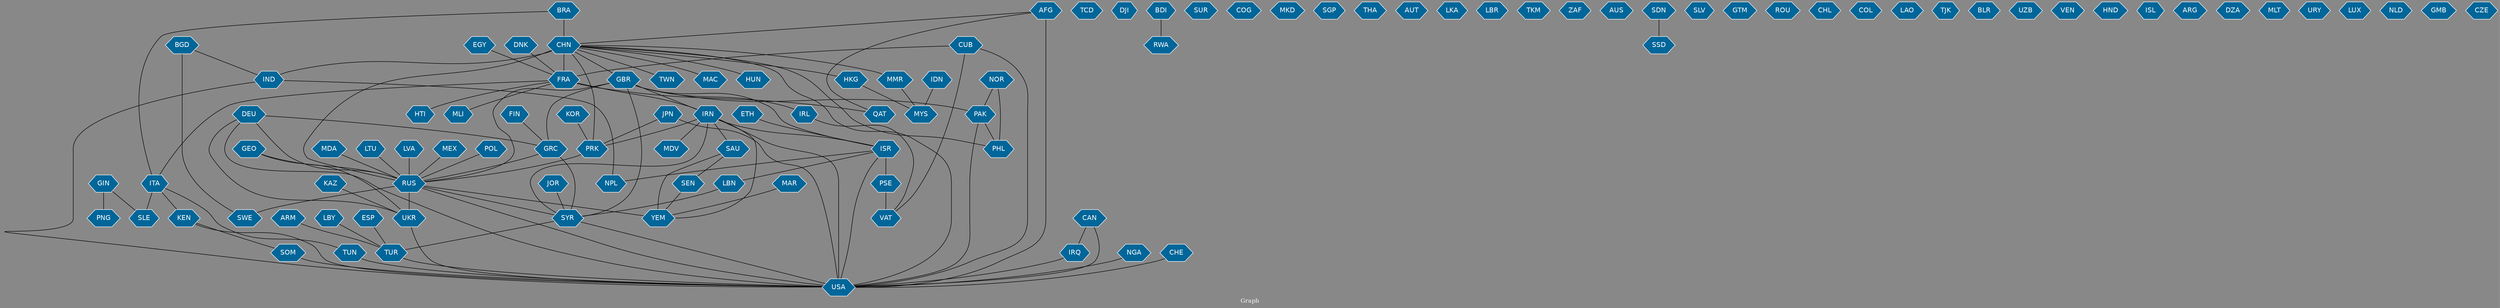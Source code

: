 // Countries together in item graph
graph {
	graph [bgcolor="#888888" fontcolor=white fontsize=12 label="Graph" outputorder=edgesfirst overlap=prism]
	node [color=white fillcolor="#006699" fontcolor=white fontname=Helvetica shape=hexagon style=filled]
	edge [arrowhead=open color=black fontcolor=white fontname=Courier fontsize=12]
		PAK [label=PAK]
		ISR [label=ISR]
		IRN [label=IRN]
		IRQ [label=IRQ]
		PSE [label=PSE]
		CHN [label=CHN]
		TCD [label=TCD]
		DNK [label=DNK]
		AFG [label=AFG]
		USA [label=USA]
		PRK [label=PRK]
		GBR [label=GBR]
		TWN [label=TWN]
		NPL [label=NPL]
		KEN [label=KEN]
		SOM [label=SOM]
		DJI [label=DJI]
		ETH [label=ETH]
		FRA [label=FRA]
		TUN [label=TUN]
		BDI [label=BDI]
		YEM [label=YEM]
		DEU [label=DEU]
		IRL [label=IRL]
		RUS [label=RUS]
		UKR [label=UKR]
		NOR [label=NOR]
		SYR [label=SYR]
		TUR [label=TUR]
		KOR [label=KOR]
		SUR [label=SUR]
		JPN [label=JPN]
		LVA [label=LVA]
		CAN [label=CAN]
		LBY [label=LBY]
		MMR [label=MMR]
		ITA [label=ITA]
		IND [label=IND]
		GRC [label=GRC]
		CUB [label=CUB]
		IDN [label=IDN]
		VAT [label=VAT]
		EGY [label=EGY]
		COG [label=COG]
		PHL [label=PHL]
		MYS [label=MYS]
		SAU [label=SAU]
		HKG [label=HKG]
		SLE [label=SLE]
		MKD [label=MKD]
		BGD [label=BGD]
		NGA [label=NGA]
		BRA [label=BRA]
		ESP [label=ESP]
		RWA [label=RWA]
		GEO [label=GEO]
		CHE [label=CHE]
		MEX [label=MEX]
		KAZ [label=KAZ]
		MLI [label=MLI]
		SWE [label=SWE]
		SGP [label=SGP]
		THA [label=THA]
		GIN [label=GIN]
		PNG [label=PNG]
		AUT [label=AUT]
		LKA [label=LKA]
		SEN [label=SEN]
		LBR [label=LBR]
		TKM [label=TKM]
		POL [label=POL]
		LBN [label=LBN]
		ZAF [label=ZAF]
		AUS [label=AUS]
		HTI [label=HTI]
		SSD [label=SSD]
		SDN [label=SDN]
		QAT [label=QAT]
		SLV [label=SLV]
		MDA [label=MDA]
		GTM [label=GTM]
		ROU [label=ROU]
		CHL [label=CHL]
		COL [label=COL]
		LAO [label=LAO]
		TJK [label=TJK]
		ARM [label=ARM]
		BLR [label=BLR]
		UZB [label=UZB]
		VEN [label=VEN]
		HND [label=HND]
		MDV [label=MDV]
		ISL [label=ISL]
		JOR [label=JOR]
		MAR [label=MAR]
		ARG [label=ARG]
		DZA [label=DZA]
		MLT [label=MLT]
		LTU [label=LTU]
		MAC [label=MAC]
		URY [label=URY]
		FIN [label=FIN]
		HUN [label=HUN]
		LUX [label=LUX]
		NLD [label=NLD]
		GMB [label=GMB]
		CZE [label=CZE]
			GBR -- IRN [weight=1]
			SYR -- TUR [weight=2]
			CHN -- MAC [weight=1]
			LTU -- RUS [weight=1]
			FRA -- IRN [weight=2]
			CAN -- USA [weight=1]
			SAU -- YEM [weight=18]
			IDN -- MYS [weight=3]
			SEN -- YEM [weight=1]
			ARM -- TUR [weight=2]
			IRL -- VAT [weight=1]
			CUB -- USA [weight=2]
			SDN -- SSD [weight=2]
			AFG -- USA [weight=5]
			CHE -- USA [weight=1]
			PSE -- VAT [weight=12]
			ITA -- KEN [weight=1]
			KAZ -- UKR [weight=2]
			IRN -- ISR [weight=1]
			CHN -- PRK [weight=2]
			JOR -- SYR [weight=1]
			CHN -- HUN [weight=2]
			GBR -- GRC [weight=3]
			NOR -- PHL [weight=5]
			TUR -- USA [weight=1]
			FRA -- MLI [weight=1]
			LBY -- TUR [weight=1]
			BGD -- SWE [weight=2]
			ISR -- LBN [weight=2]
			KOR -- PRK [weight=6]
			BRA -- CHN [weight=3]
			NGA -- USA [weight=1]
			DEU -- RUS [weight=3]
			JPN -- USA [weight=1]
			CHN -- USA [weight=4]
			ESP -- TUR [weight=1]
			GRC -- SYR [weight=1]
			CHN -- GBR [weight=1]
			LVA -- RUS [weight=2]
			RUS -- SYR [weight=2]
			IND -- USA [weight=2]
			CHN -- IND [weight=10]
			CHN -- TWN [weight=1]
			GBR -- ISR [weight=1]
			FRA -- HTI [weight=1]
			GBR -- PAK [weight=2]
			JPN -- PRK [weight=2]
			GBR -- IRL [weight=2]
			EGY -- FRA [weight=1]
			GIN -- SLE [weight=1]
			MMR -- MYS [weight=2]
			LBN -- SYR [weight=2]
			CUB -- VAT [weight=3]
			BGD -- IND [weight=1]
			BDI -- RWA [weight=3]
			CHN -- FRA [weight=3]
			ISR -- USA [weight=2]
			DEU -- GRC [weight=1]
			UKR -- USA [weight=1]
			GBR -- RUS [weight=1]
			KEN -- SOM [weight=1]
			IRN -- SYR [weight=1]
			IRN -- YEM [weight=2]
			KEN -- USA [weight=1]
			TUN -- USA [weight=1]
			GBR -- SYR [weight=1]
			GRC -- RUS [weight=2]
			GIN -- PNG [weight=2]
			ISR -- PSE [weight=20]
			PAK -- USA [weight=2]
			PAK -- PHL [weight=5]
			MEX -- RUS [weight=1]
			BRA -- ITA [weight=1]
			CHN -- MMR [weight=1]
			CHN -- PHL [weight=2]
			SOM -- USA [weight=3]
			ETH -- ISR [weight=4]
			CAN -- IRQ [weight=1]
			IRN -- USA [weight=12]
			GEO -- UKR [weight=2]
			IRN -- SAU [weight=3]
			ISR -- NPL [weight=2]
			POL -- RUS [weight=1]
			ITA -- SLE [weight=1]
			FIN -- GRC [weight=1]
			AFG -- QAT [weight=2]
			GEO -- RUS [weight=1]
			NOR -- PAK [weight=5]
			ITA -- TUN [weight=1]
			SYR -- USA [weight=2]
			DEU -- UKR [weight=1]
			CUB -- FRA [weight=2]
			IRN -- PRK [weight=1]
			AFG -- CHN [weight=1]
			IRN -- MDV [weight=1]
			SAU -- SEN [weight=1]
			IRQ -- USA [weight=1]
			HKG -- MYS [weight=2]
			MDA -- RUS [weight=1]
			MAR -- YEM [weight=3]
			CHN -- RUS [weight=6]
			RUS -- USA [weight=1]
			FRA -- QAT [weight=1]
			DEU -- USA [weight=3]
			FRA -- ITA [weight=1]
			DNK -- FRA [weight=1]
			RUS -- YEM [weight=1]
			RUS -- UKR [weight=14]
			PRK -- RUS [weight=3]
			RUS -- SWE [weight=1]
			IND -- NPL [weight=3]
			CHN -- HKG [weight=1]
}